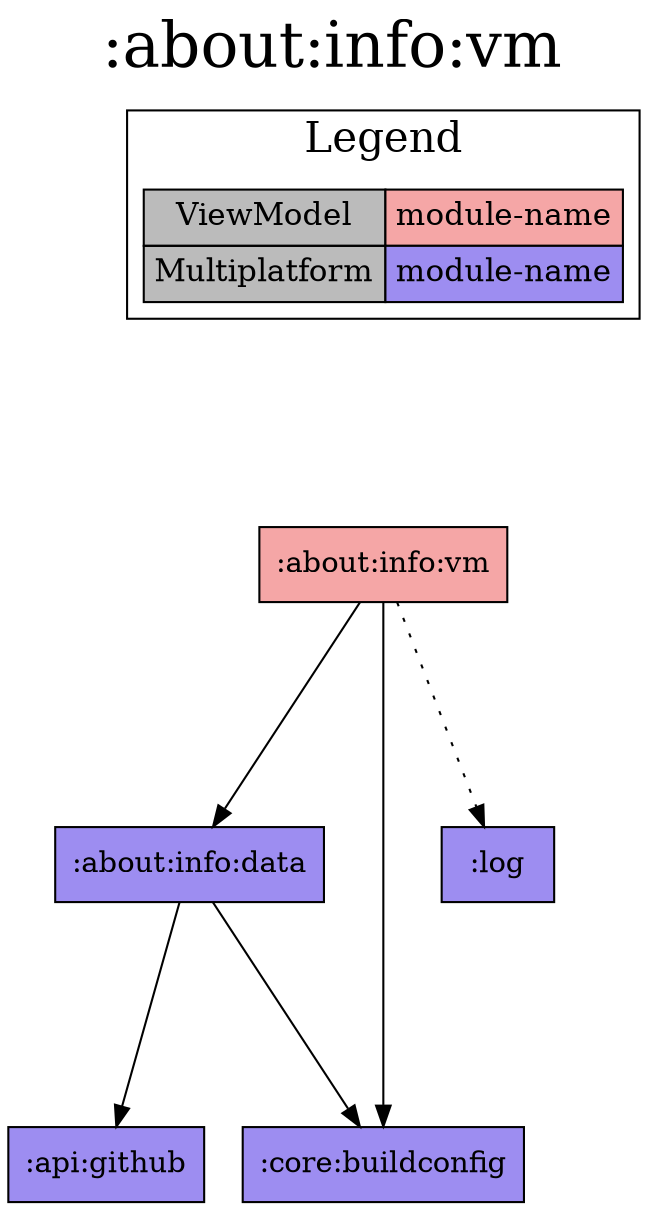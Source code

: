 digraph {
edge ["dir"="forward"]
graph ["dpi"="100","label"=":about:info:vm","labelloc"="t","fontsize"="30","ranksep"="1.5","rankdir"="TB"]
node ["style"="filled"]
":about:info:data" ["fillcolor"="#9D8DF1","shape"="box"]
":about:info:vm" ["fillcolor"="#F5A6A6","shape"="box"]
":api:github" ["fillcolor"="#9D8DF1","shape"="box"]
":core:buildconfig" ["fillcolor"="#9D8DF1","shape"="box"]
":log" ["fillcolor"="#9D8DF1","shape"="box"]
{
edge ["dir"="none"]
graph ["rank"="same"]
}
":about:info:data" -> ":api:github"
":about:info:data" -> ":core:buildconfig"
":about:info:vm" -> ":about:info:data"
":about:info:vm" -> ":core:buildconfig"
":about:info:vm" -> ":log" ["style"="dotted"]
subgraph "cluster_legend" {
edge ["dir"="none"]
graph ["label"="Legend","fontsize"="20"]
"Legend" ["style"="filled","fillcolor"="#bbbbbb","shape"="none","margin"="0","fontsize"="15","label"=<
<TABLE BORDER="0" CELLBORDER="1" CELLSPACING="0" CELLPADDING="4">
<TR><TD>ViewModel</TD><TD BGCOLOR="#F5A6A6">module-name</TD></TR>
<TR><TD>Multiplatform</TD><TD BGCOLOR="#9D8DF1">module-name</TD></TR>
</TABLE>
>]
} -> ":about:info:vm" ["style"="invis"]
}
